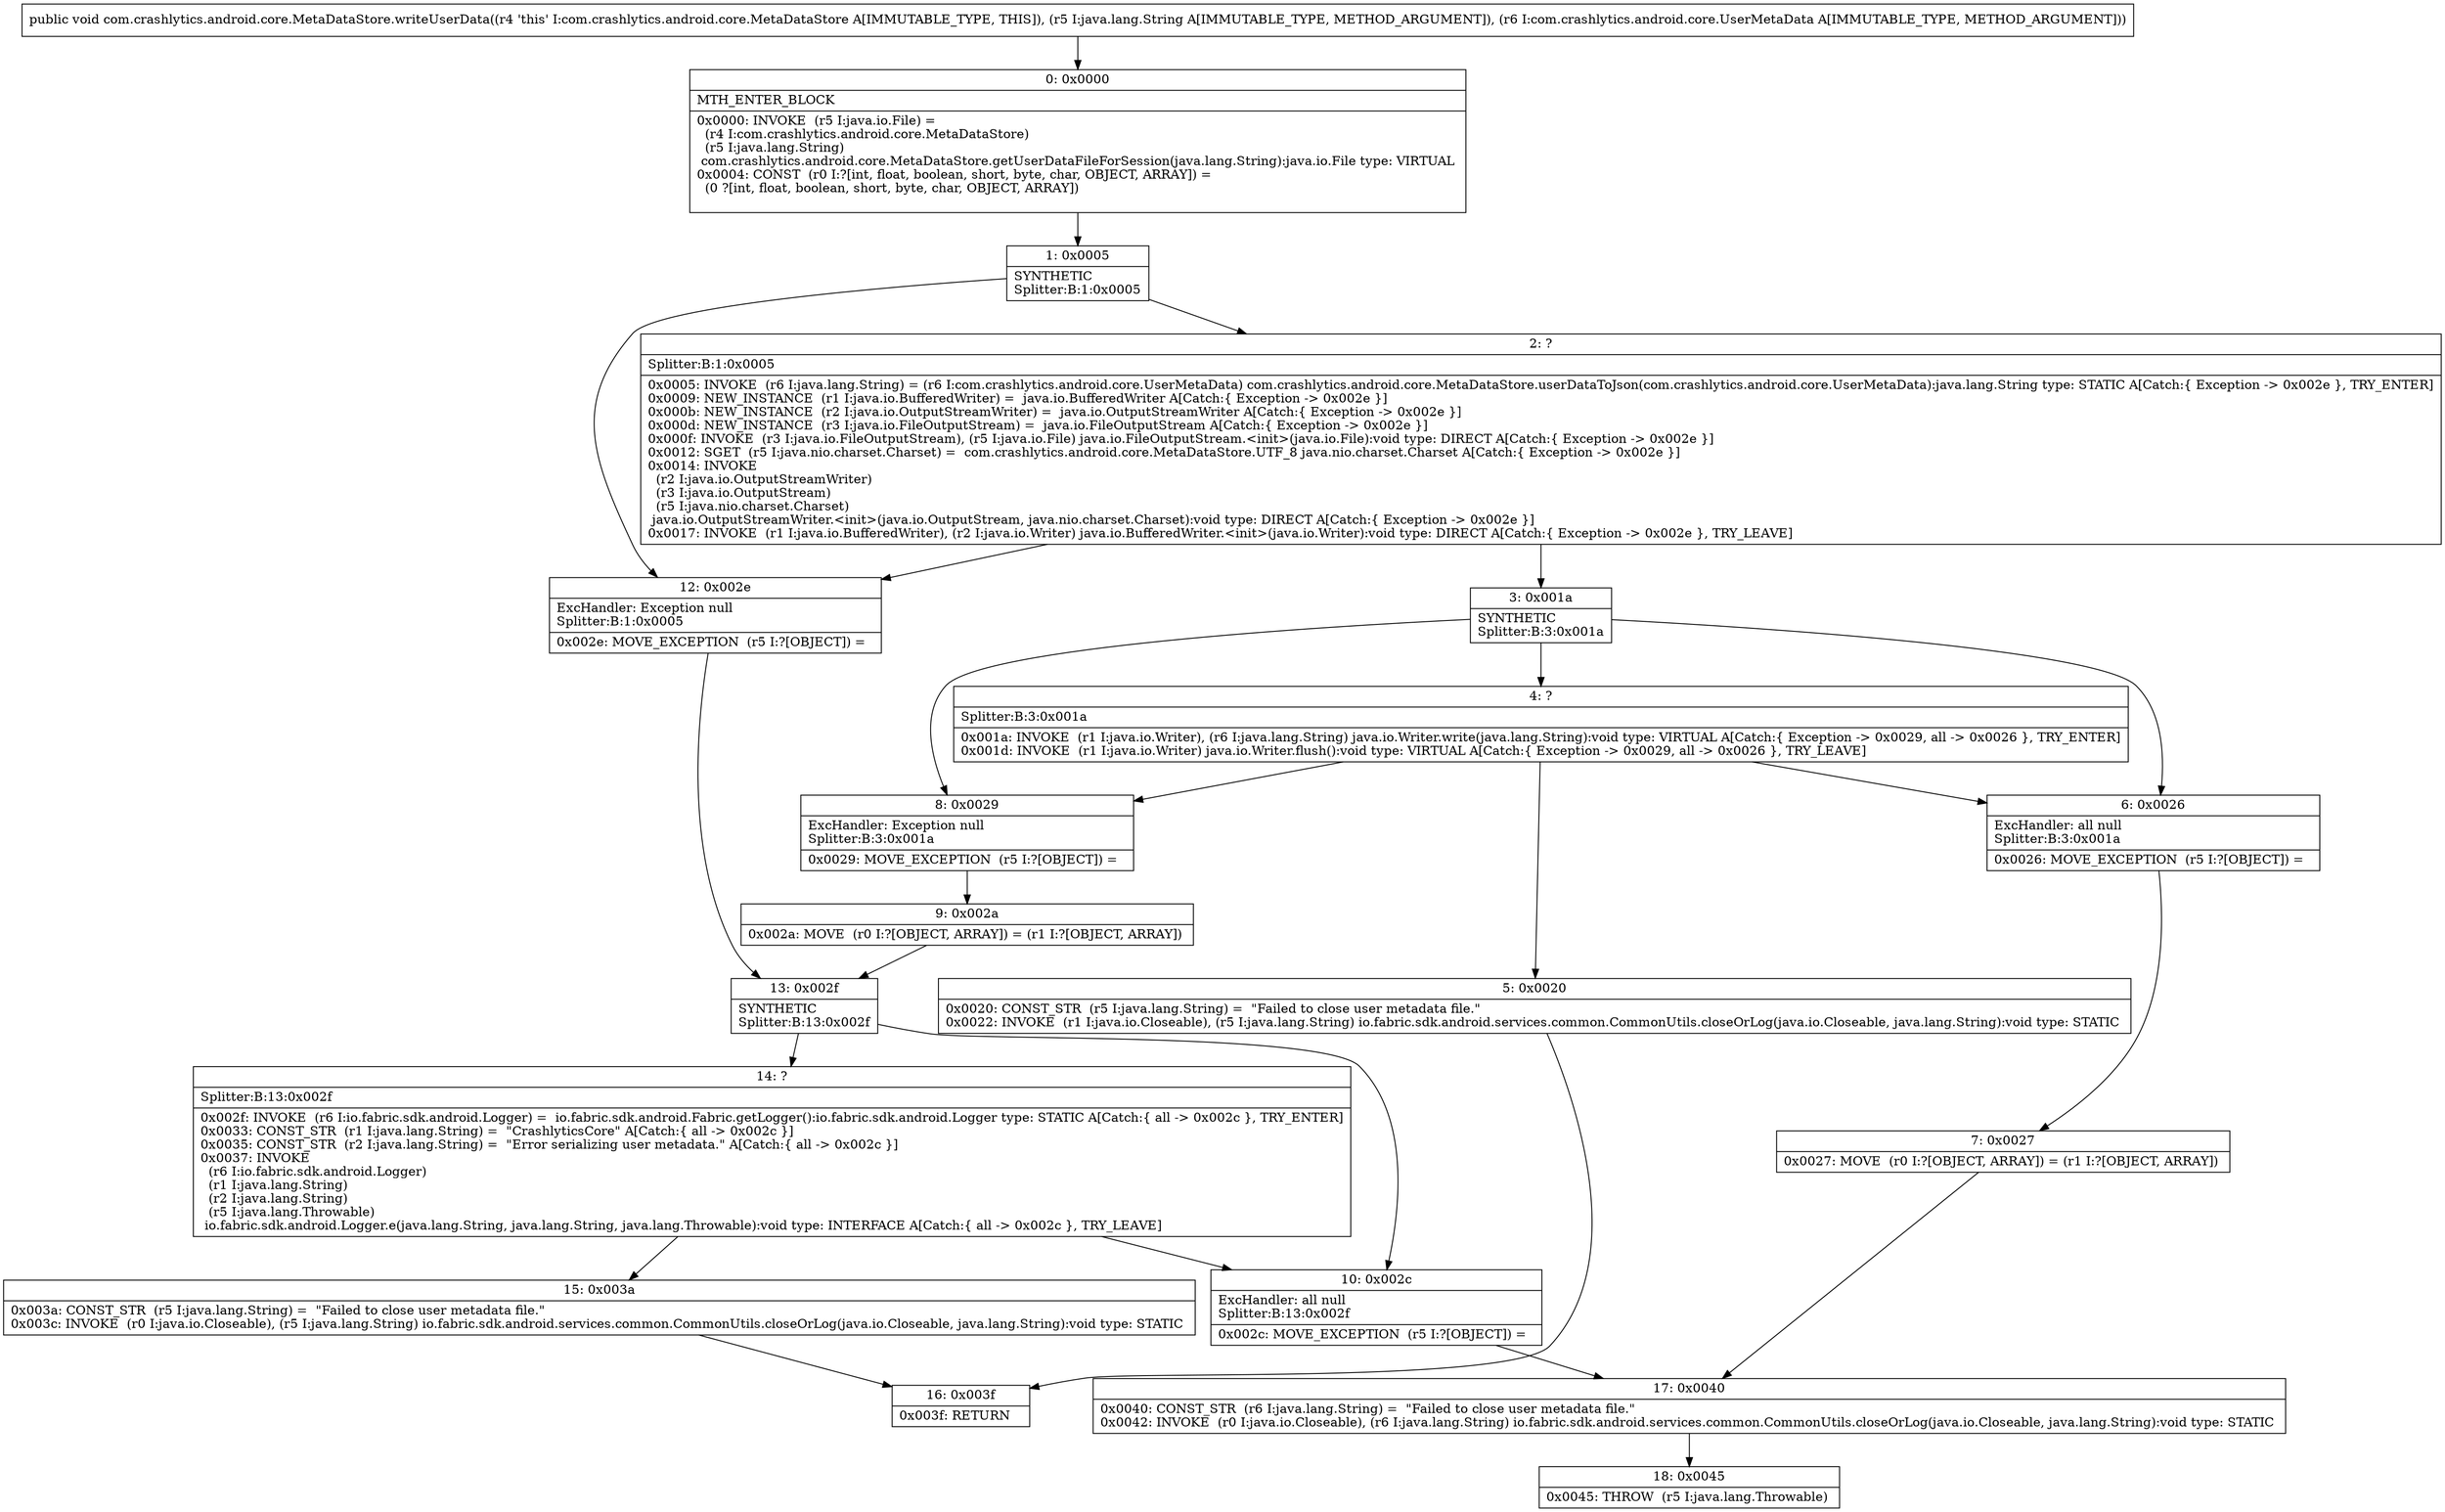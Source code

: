 digraph "CFG forcom.crashlytics.android.core.MetaDataStore.writeUserData(Ljava\/lang\/String;Lcom\/crashlytics\/android\/core\/UserMetaData;)V" {
Node_0 [shape=record,label="{0\:\ 0x0000|MTH_ENTER_BLOCK\l|0x0000: INVOKE  (r5 I:java.io.File) = \l  (r4 I:com.crashlytics.android.core.MetaDataStore)\l  (r5 I:java.lang.String)\l com.crashlytics.android.core.MetaDataStore.getUserDataFileForSession(java.lang.String):java.io.File type: VIRTUAL \l0x0004: CONST  (r0 I:?[int, float, boolean, short, byte, char, OBJECT, ARRAY]) = \l  (0 ?[int, float, boolean, short, byte, char, OBJECT, ARRAY])\l \l}"];
Node_1 [shape=record,label="{1\:\ 0x0005|SYNTHETIC\lSplitter:B:1:0x0005\l}"];
Node_2 [shape=record,label="{2\:\ ?|Splitter:B:1:0x0005\l|0x0005: INVOKE  (r6 I:java.lang.String) = (r6 I:com.crashlytics.android.core.UserMetaData) com.crashlytics.android.core.MetaDataStore.userDataToJson(com.crashlytics.android.core.UserMetaData):java.lang.String type: STATIC A[Catch:\{ Exception \-\> 0x002e \}, TRY_ENTER]\l0x0009: NEW_INSTANCE  (r1 I:java.io.BufferedWriter) =  java.io.BufferedWriter A[Catch:\{ Exception \-\> 0x002e \}]\l0x000b: NEW_INSTANCE  (r2 I:java.io.OutputStreamWriter) =  java.io.OutputStreamWriter A[Catch:\{ Exception \-\> 0x002e \}]\l0x000d: NEW_INSTANCE  (r3 I:java.io.FileOutputStream) =  java.io.FileOutputStream A[Catch:\{ Exception \-\> 0x002e \}]\l0x000f: INVOKE  (r3 I:java.io.FileOutputStream), (r5 I:java.io.File) java.io.FileOutputStream.\<init\>(java.io.File):void type: DIRECT A[Catch:\{ Exception \-\> 0x002e \}]\l0x0012: SGET  (r5 I:java.nio.charset.Charset) =  com.crashlytics.android.core.MetaDataStore.UTF_8 java.nio.charset.Charset A[Catch:\{ Exception \-\> 0x002e \}]\l0x0014: INVOKE  \l  (r2 I:java.io.OutputStreamWriter)\l  (r3 I:java.io.OutputStream)\l  (r5 I:java.nio.charset.Charset)\l java.io.OutputStreamWriter.\<init\>(java.io.OutputStream, java.nio.charset.Charset):void type: DIRECT A[Catch:\{ Exception \-\> 0x002e \}]\l0x0017: INVOKE  (r1 I:java.io.BufferedWriter), (r2 I:java.io.Writer) java.io.BufferedWriter.\<init\>(java.io.Writer):void type: DIRECT A[Catch:\{ Exception \-\> 0x002e \}, TRY_LEAVE]\l}"];
Node_3 [shape=record,label="{3\:\ 0x001a|SYNTHETIC\lSplitter:B:3:0x001a\l}"];
Node_4 [shape=record,label="{4\:\ ?|Splitter:B:3:0x001a\l|0x001a: INVOKE  (r1 I:java.io.Writer), (r6 I:java.lang.String) java.io.Writer.write(java.lang.String):void type: VIRTUAL A[Catch:\{ Exception \-\> 0x0029, all \-\> 0x0026 \}, TRY_ENTER]\l0x001d: INVOKE  (r1 I:java.io.Writer) java.io.Writer.flush():void type: VIRTUAL A[Catch:\{ Exception \-\> 0x0029, all \-\> 0x0026 \}, TRY_LEAVE]\l}"];
Node_5 [shape=record,label="{5\:\ 0x0020|0x0020: CONST_STR  (r5 I:java.lang.String) =  \"Failed to close user metadata file.\" \l0x0022: INVOKE  (r1 I:java.io.Closeable), (r5 I:java.lang.String) io.fabric.sdk.android.services.common.CommonUtils.closeOrLog(java.io.Closeable, java.lang.String):void type: STATIC \l}"];
Node_6 [shape=record,label="{6\:\ 0x0026|ExcHandler: all null\lSplitter:B:3:0x001a\l|0x0026: MOVE_EXCEPTION  (r5 I:?[OBJECT]) =  \l}"];
Node_7 [shape=record,label="{7\:\ 0x0027|0x0027: MOVE  (r0 I:?[OBJECT, ARRAY]) = (r1 I:?[OBJECT, ARRAY]) \l}"];
Node_8 [shape=record,label="{8\:\ 0x0029|ExcHandler: Exception null\lSplitter:B:3:0x001a\l|0x0029: MOVE_EXCEPTION  (r5 I:?[OBJECT]) =  \l}"];
Node_9 [shape=record,label="{9\:\ 0x002a|0x002a: MOVE  (r0 I:?[OBJECT, ARRAY]) = (r1 I:?[OBJECT, ARRAY]) \l}"];
Node_10 [shape=record,label="{10\:\ 0x002c|ExcHandler: all null\lSplitter:B:13:0x002f\l|0x002c: MOVE_EXCEPTION  (r5 I:?[OBJECT]) =  \l}"];
Node_12 [shape=record,label="{12\:\ 0x002e|ExcHandler: Exception null\lSplitter:B:1:0x0005\l|0x002e: MOVE_EXCEPTION  (r5 I:?[OBJECT]) =  \l}"];
Node_13 [shape=record,label="{13\:\ 0x002f|SYNTHETIC\lSplitter:B:13:0x002f\l}"];
Node_14 [shape=record,label="{14\:\ ?|Splitter:B:13:0x002f\l|0x002f: INVOKE  (r6 I:io.fabric.sdk.android.Logger) =  io.fabric.sdk.android.Fabric.getLogger():io.fabric.sdk.android.Logger type: STATIC A[Catch:\{ all \-\> 0x002c \}, TRY_ENTER]\l0x0033: CONST_STR  (r1 I:java.lang.String) =  \"CrashlyticsCore\" A[Catch:\{ all \-\> 0x002c \}]\l0x0035: CONST_STR  (r2 I:java.lang.String) =  \"Error serializing user metadata.\" A[Catch:\{ all \-\> 0x002c \}]\l0x0037: INVOKE  \l  (r6 I:io.fabric.sdk.android.Logger)\l  (r1 I:java.lang.String)\l  (r2 I:java.lang.String)\l  (r5 I:java.lang.Throwable)\l io.fabric.sdk.android.Logger.e(java.lang.String, java.lang.String, java.lang.Throwable):void type: INTERFACE A[Catch:\{ all \-\> 0x002c \}, TRY_LEAVE]\l}"];
Node_15 [shape=record,label="{15\:\ 0x003a|0x003a: CONST_STR  (r5 I:java.lang.String) =  \"Failed to close user metadata file.\" \l0x003c: INVOKE  (r0 I:java.io.Closeable), (r5 I:java.lang.String) io.fabric.sdk.android.services.common.CommonUtils.closeOrLog(java.io.Closeable, java.lang.String):void type: STATIC \l}"];
Node_16 [shape=record,label="{16\:\ 0x003f|0x003f: RETURN   \l}"];
Node_17 [shape=record,label="{17\:\ 0x0040|0x0040: CONST_STR  (r6 I:java.lang.String) =  \"Failed to close user metadata file.\" \l0x0042: INVOKE  (r0 I:java.io.Closeable), (r6 I:java.lang.String) io.fabric.sdk.android.services.common.CommonUtils.closeOrLog(java.io.Closeable, java.lang.String):void type: STATIC \l}"];
Node_18 [shape=record,label="{18\:\ 0x0045|0x0045: THROW  (r5 I:java.lang.Throwable) \l}"];
MethodNode[shape=record,label="{public void com.crashlytics.android.core.MetaDataStore.writeUserData((r4 'this' I:com.crashlytics.android.core.MetaDataStore A[IMMUTABLE_TYPE, THIS]), (r5 I:java.lang.String A[IMMUTABLE_TYPE, METHOD_ARGUMENT]), (r6 I:com.crashlytics.android.core.UserMetaData A[IMMUTABLE_TYPE, METHOD_ARGUMENT])) }"];
MethodNode -> Node_0;
Node_0 -> Node_1;
Node_1 -> Node_2;
Node_1 -> Node_12;
Node_2 -> Node_3;
Node_2 -> Node_12;
Node_3 -> Node_4;
Node_3 -> Node_8;
Node_3 -> Node_6;
Node_4 -> Node_5;
Node_4 -> Node_8;
Node_4 -> Node_6;
Node_5 -> Node_16;
Node_6 -> Node_7;
Node_7 -> Node_17;
Node_8 -> Node_9;
Node_9 -> Node_13;
Node_10 -> Node_17;
Node_12 -> Node_13;
Node_13 -> Node_14;
Node_13 -> Node_10;
Node_14 -> Node_15;
Node_14 -> Node_10;
Node_15 -> Node_16;
Node_17 -> Node_18;
}

